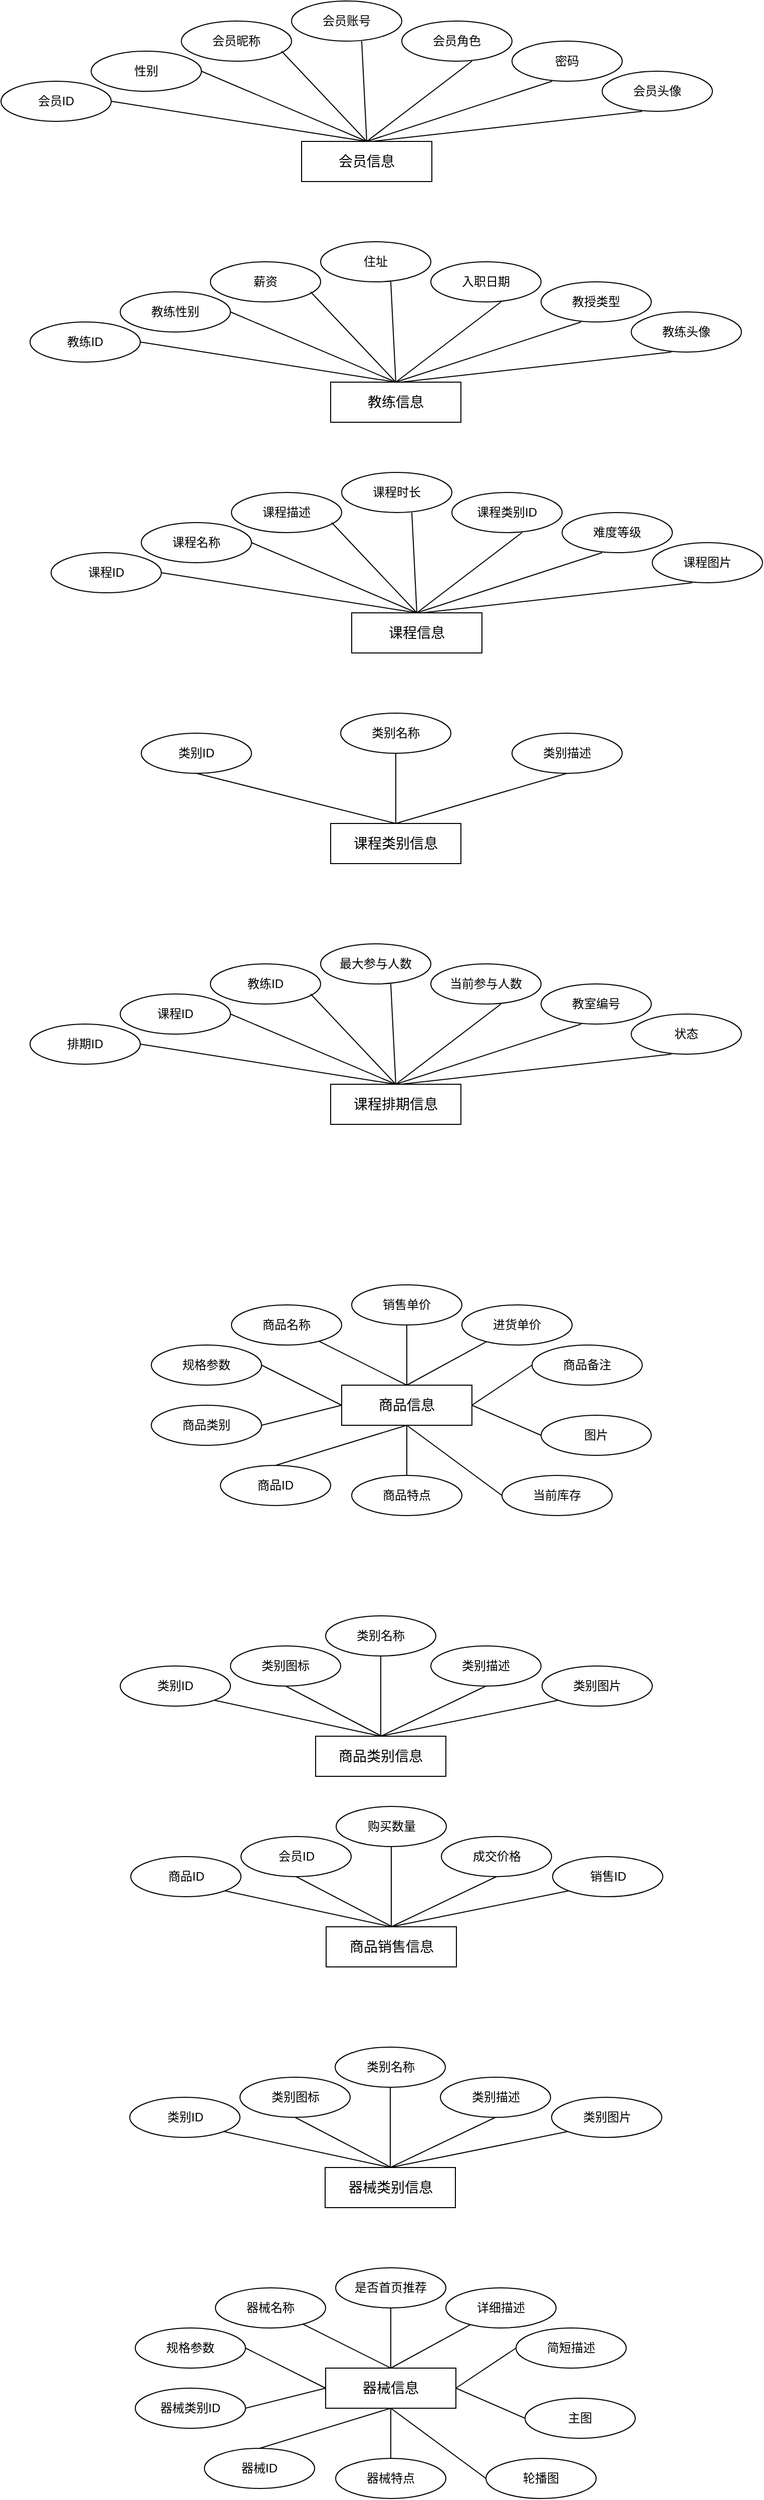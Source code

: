 <mxfile version="27.0.3" pages="2">
  <diagram name="第 1 页" id="zdntz2478s2lCkeFTCFq">
    <mxGraphModel dx="873" dy="520" grid="1" gridSize="10" guides="1" tooltips="1" connect="1" arrows="1" fold="1" page="1" pageScale="1" pageWidth="827" pageHeight="1169" math="0" shadow="0">
      <root>
        <mxCell id="0" />
        <mxCell id="1" parent="0" />
        <mxCell id="17QydgVOFod0C8i1eIwQ-2" value="&lt;font style=&quot;font-size: 14px;&quot;&gt;会员信息&lt;/font&gt;" style="rounded=0;whiteSpace=wrap;html=1;" parent="1" vertex="1">
          <mxGeometry x="330" y="410" width="130" height="40" as="geometry" />
        </mxCell>
        <mxCell id="17QydgVOFod0C8i1eIwQ-3" value="会员昵称" style="ellipse;whiteSpace=wrap;html=1;" parent="1" vertex="1">
          <mxGeometry x="210" y="290" width="110" height="40" as="geometry" />
        </mxCell>
        <mxCell id="17QydgVOFod0C8i1eIwQ-4" value="会员账号" style="ellipse;whiteSpace=wrap;html=1;" parent="1" vertex="1">
          <mxGeometry x="320" y="270" width="110" height="40" as="geometry" />
        </mxCell>
        <mxCell id="17QydgVOFod0C8i1eIwQ-5" value="会员头像" style="ellipse;whiteSpace=wrap;html=1;" parent="1" vertex="1">
          <mxGeometry x="630" y="340" width="110" height="40" as="geometry" />
        </mxCell>
        <mxCell id="17QydgVOFod0C8i1eIwQ-6" value="性别" style="ellipse;whiteSpace=wrap;html=1;" parent="1" vertex="1">
          <mxGeometry x="120" y="320" width="110" height="40" as="geometry" />
        </mxCell>
        <mxCell id="17QydgVOFod0C8i1eIwQ-7" value="会员角色" style="ellipse;whiteSpace=wrap;html=1;" parent="1" vertex="1">
          <mxGeometry x="430" y="290" width="110" height="40" as="geometry" />
        </mxCell>
        <mxCell id="17QydgVOFod0C8i1eIwQ-8" value="密码" style="ellipse;whiteSpace=wrap;html=1;" parent="1" vertex="1">
          <mxGeometry x="540" y="310" width="110" height="40" as="geometry" />
        </mxCell>
        <mxCell id="17QydgVOFod0C8i1eIwQ-11" value="会员ID" style="ellipse;whiteSpace=wrap;html=1;" parent="1" vertex="1">
          <mxGeometry x="30" y="350" width="110" height="40" as="geometry" />
        </mxCell>
        <mxCell id="17QydgVOFod0C8i1eIwQ-14" value="" style="endArrow=none;html=1;rounded=0;exitX=0.5;exitY=0;exitDx=0;exitDy=0;" parent="1" source="17QydgVOFod0C8i1eIwQ-2" edge="1">
          <mxGeometry width="50" height="50" relative="1" as="geometry">
            <mxPoint x="90" y="420" as="sourcePoint" />
            <mxPoint x="140" y="370" as="targetPoint" />
          </mxGeometry>
        </mxCell>
        <mxCell id="17QydgVOFod0C8i1eIwQ-15" value="" style="endArrow=none;html=1;rounded=0;exitX=0.5;exitY=0;exitDx=0;exitDy=0;" parent="1" source="17QydgVOFod0C8i1eIwQ-2" edge="1">
          <mxGeometry width="50" height="50" relative="1" as="geometry">
            <mxPoint x="180" y="390" as="sourcePoint" />
            <mxPoint x="230" y="340" as="targetPoint" />
          </mxGeometry>
        </mxCell>
        <mxCell id="17QydgVOFod0C8i1eIwQ-16" value="" style="endArrow=none;html=1;rounded=0;exitX=0.5;exitY=0;exitDx=0;exitDy=0;" parent="1" source="17QydgVOFod0C8i1eIwQ-2" edge="1">
          <mxGeometry width="50" height="50" relative="1" as="geometry">
            <mxPoint x="260" y="370" as="sourcePoint" />
            <mxPoint x="310" y="320" as="targetPoint" />
          </mxGeometry>
        </mxCell>
        <mxCell id="17QydgVOFod0C8i1eIwQ-17" value="" style="endArrow=none;html=1;rounded=0;exitX=0.5;exitY=0;exitDx=0;exitDy=0;" parent="1" source="17QydgVOFod0C8i1eIwQ-2" edge="1">
          <mxGeometry width="50" height="50" relative="1" as="geometry">
            <mxPoint x="340" y="360" as="sourcePoint" />
            <mxPoint x="390" y="310" as="targetPoint" />
          </mxGeometry>
        </mxCell>
        <mxCell id="17QydgVOFod0C8i1eIwQ-18" value="" style="endArrow=none;html=1;rounded=0;exitX=0.5;exitY=0;exitDx=0;exitDy=0;" parent="1" source="17QydgVOFod0C8i1eIwQ-2" edge="1">
          <mxGeometry width="50" height="50" relative="1" as="geometry">
            <mxPoint x="390" y="410" as="sourcePoint" />
            <mxPoint x="500" y="330" as="targetPoint" />
          </mxGeometry>
        </mxCell>
        <mxCell id="17QydgVOFod0C8i1eIwQ-19" value="" style="endArrow=none;html=1;rounded=0;exitX=0.5;exitY=0;exitDx=0;exitDy=0;" parent="1" source="17QydgVOFod0C8i1eIwQ-2" edge="1">
          <mxGeometry width="50" height="50" relative="1" as="geometry">
            <mxPoint x="530" y="400" as="sourcePoint" />
            <mxPoint x="580" y="350" as="targetPoint" />
          </mxGeometry>
        </mxCell>
        <mxCell id="17QydgVOFod0C8i1eIwQ-20" value="" style="endArrow=none;html=1;rounded=0;" parent="1" edge="1">
          <mxGeometry width="50" height="50" relative="1" as="geometry">
            <mxPoint x="400" y="410" as="sourcePoint" />
            <mxPoint x="670" y="380" as="targetPoint" />
          </mxGeometry>
        </mxCell>
        <mxCell id="17QydgVOFod0C8i1eIwQ-21" value="&lt;font style=&quot;font-size: 14px;&quot;&gt;教练信息&lt;/font&gt;" style="rounded=0;whiteSpace=wrap;html=1;" parent="1" vertex="1">
          <mxGeometry x="359" y="650" width="130" height="40" as="geometry" />
        </mxCell>
        <mxCell id="17QydgVOFod0C8i1eIwQ-22" value="薪资" style="ellipse;whiteSpace=wrap;html=1;" parent="1" vertex="1">
          <mxGeometry x="239" y="530" width="110" height="40" as="geometry" />
        </mxCell>
        <mxCell id="17QydgVOFod0C8i1eIwQ-23" value="住址" style="ellipse;whiteSpace=wrap;html=1;" parent="1" vertex="1">
          <mxGeometry x="349" y="510" width="110" height="40" as="geometry" />
        </mxCell>
        <mxCell id="17QydgVOFod0C8i1eIwQ-24" value="教练头像" style="ellipse;whiteSpace=wrap;html=1;" parent="1" vertex="1">
          <mxGeometry x="659" y="580" width="110" height="40" as="geometry" />
        </mxCell>
        <mxCell id="17QydgVOFod0C8i1eIwQ-25" value="教练性别" style="ellipse;whiteSpace=wrap;html=1;" parent="1" vertex="1">
          <mxGeometry x="149" y="560" width="110" height="40" as="geometry" />
        </mxCell>
        <mxCell id="17QydgVOFod0C8i1eIwQ-26" value="入职日期" style="ellipse;whiteSpace=wrap;html=1;" parent="1" vertex="1">
          <mxGeometry x="459" y="530" width="110" height="40" as="geometry" />
        </mxCell>
        <mxCell id="17QydgVOFod0C8i1eIwQ-27" value="教授类型" style="ellipse;whiteSpace=wrap;html=1;" parent="1" vertex="1">
          <mxGeometry x="569" y="550" width="110" height="40" as="geometry" />
        </mxCell>
        <mxCell id="17QydgVOFod0C8i1eIwQ-28" value="教练ID" style="ellipse;whiteSpace=wrap;html=1;" parent="1" vertex="1">
          <mxGeometry x="59" y="590" width="110" height="40" as="geometry" />
        </mxCell>
        <mxCell id="17QydgVOFod0C8i1eIwQ-29" value="" style="endArrow=none;html=1;rounded=0;exitX=0.5;exitY=0;exitDx=0;exitDy=0;" parent="1" source="17QydgVOFod0C8i1eIwQ-21" edge="1">
          <mxGeometry width="50" height="50" relative="1" as="geometry">
            <mxPoint x="119" y="660" as="sourcePoint" />
            <mxPoint x="169" y="610" as="targetPoint" />
          </mxGeometry>
        </mxCell>
        <mxCell id="17QydgVOFod0C8i1eIwQ-30" value="" style="endArrow=none;html=1;rounded=0;exitX=0.5;exitY=0;exitDx=0;exitDy=0;" parent="1" source="17QydgVOFod0C8i1eIwQ-21" edge="1">
          <mxGeometry width="50" height="50" relative="1" as="geometry">
            <mxPoint x="209" y="630" as="sourcePoint" />
            <mxPoint x="259" y="580" as="targetPoint" />
          </mxGeometry>
        </mxCell>
        <mxCell id="17QydgVOFod0C8i1eIwQ-31" value="" style="endArrow=none;html=1;rounded=0;exitX=0.5;exitY=0;exitDx=0;exitDy=0;" parent="1" source="17QydgVOFod0C8i1eIwQ-21" edge="1">
          <mxGeometry width="50" height="50" relative="1" as="geometry">
            <mxPoint x="289" y="610" as="sourcePoint" />
            <mxPoint x="339" y="560" as="targetPoint" />
          </mxGeometry>
        </mxCell>
        <mxCell id="17QydgVOFod0C8i1eIwQ-32" value="" style="endArrow=none;html=1;rounded=0;exitX=0.5;exitY=0;exitDx=0;exitDy=0;" parent="1" source="17QydgVOFod0C8i1eIwQ-21" edge="1">
          <mxGeometry width="50" height="50" relative="1" as="geometry">
            <mxPoint x="369" y="600" as="sourcePoint" />
            <mxPoint x="419" y="550" as="targetPoint" />
          </mxGeometry>
        </mxCell>
        <mxCell id="17QydgVOFod0C8i1eIwQ-33" value="" style="endArrow=none;html=1;rounded=0;exitX=0.5;exitY=0;exitDx=0;exitDy=0;" parent="1" source="17QydgVOFod0C8i1eIwQ-21" edge="1">
          <mxGeometry width="50" height="50" relative="1" as="geometry">
            <mxPoint x="419" y="650" as="sourcePoint" />
            <mxPoint x="529" y="570" as="targetPoint" />
          </mxGeometry>
        </mxCell>
        <mxCell id="17QydgVOFod0C8i1eIwQ-34" value="" style="endArrow=none;html=1;rounded=0;exitX=0.5;exitY=0;exitDx=0;exitDy=0;" parent="1" source="17QydgVOFod0C8i1eIwQ-21" edge="1">
          <mxGeometry width="50" height="50" relative="1" as="geometry">
            <mxPoint x="559" y="640" as="sourcePoint" />
            <mxPoint x="609" y="590" as="targetPoint" />
          </mxGeometry>
        </mxCell>
        <mxCell id="17QydgVOFod0C8i1eIwQ-35" value="" style="endArrow=none;html=1;rounded=0;" parent="1" edge="1">
          <mxGeometry width="50" height="50" relative="1" as="geometry">
            <mxPoint x="429" y="650" as="sourcePoint" />
            <mxPoint x="699" y="620" as="targetPoint" />
          </mxGeometry>
        </mxCell>
        <mxCell id="svAXorbb0JacJAwmI3sZ-1" value="&lt;font style=&quot;font-size: 14px;&quot;&gt;课程信息&lt;/font&gt;" style="rounded=0;whiteSpace=wrap;html=1;" vertex="1" parent="1">
          <mxGeometry x="380" y="880" width="130" height="40" as="geometry" />
        </mxCell>
        <mxCell id="svAXorbb0JacJAwmI3sZ-2" value="课程描述" style="ellipse;whiteSpace=wrap;html=1;" vertex="1" parent="1">
          <mxGeometry x="260" y="760" width="110" height="40" as="geometry" />
        </mxCell>
        <mxCell id="svAXorbb0JacJAwmI3sZ-3" value="课程时长" style="ellipse;whiteSpace=wrap;html=1;" vertex="1" parent="1">
          <mxGeometry x="370" y="740" width="110" height="40" as="geometry" />
        </mxCell>
        <mxCell id="svAXorbb0JacJAwmI3sZ-4" value="课程图片" style="ellipse;whiteSpace=wrap;html=1;" vertex="1" parent="1">
          <mxGeometry x="680" y="810" width="110" height="40" as="geometry" />
        </mxCell>
        <mxCell id="svAXorbb0JacJAwmI3sZ-5" value="课程名称" style="ellipse;whiteSpace=wrap;html=1;" vertex="1" parent="1">
          <mxGeometry x="170" y="790" width="110" height="40" as="geometry" />
        </mxCell>
        <mxCell id="svAXorbb0JacJAwmI3sZ-6" value="课程类别ID" style="ellipse;whiteSpace=wrap;html=1;" vertex="1" parent="1">
          <mxGeometry x="480" y="760" width="110" height="40" as="geometry" />
        </mxCell>
        <mxCell id="svAXorbb0JacJAwmI3sZ-7" value="难度等级" style="ellipse;whiteSpace=wrap;html=1;" vertex="1" parent="1">
          <mxGeometry x="590" y="780" width="110" height="40" as="geometry" />
        </mxCell>
        <mxCell id="svAXorbb0JacJAwmI3sZ-8" value="课程ID" style="ellipse;whiteSpace=wrap;html=1;" vertex="1" parent="1">
          <mxGeometry x="80" y="820" width="110" height="40" as="geometry" />
        </mxCell>
        <mxCell id="svAXorbb0JacJAwmI3sZ-9" value="" style="endArrow=none;html=1;rounded=0;exitX=0.5;exitY=0;exitDx=0;exitDy=0;" edge="1" parent="1" source="svAXorbb0JacJAwmI3sZ-1">
          <mxGeometry width="50" height="50" relative="1" as="geometry">
            <mxPoint x="140" y="890" as="sourcePoint" />
            <mxPoint x="190" y="840" as="targetPoint" />
          </mxGeometry>
        </mxCell>
        <mxCell id="svAXorbb0JacJAwmI3sZ-10" value="" style="endArrow=none;html=1;rounded=0;exitX=0.5;exitY=0;exitDx=0;exitDy=0;" edge="1" parent="1" source="svAXorbb0JacJAwmI3sZ-1">
          <mxGeometry width="50" height="50" relative="1" as="geometry">
            <mxPoint x="230" y="860" as="sourcePoint" />
            <mxPoint x="280" y="810" as="targetPoint" />
          </mxGeometry>
        </mxCell>
        <mxCell id="svAXorbb0JacJAwmI3sZ-11" value="" style="endArrow=none;html=1;rounded=0;exitX=0.5;exitY=0;exitDx=0;exitDy=0;" edge="1" parent="1" source="svAXorbb0JacJAwmI3sZ-1">
          <mxGeometry width="50" height="50" relative="1" as="geometry">
            <mxPoint x="310" y="840" as="sourcePoint" />
            <mxPoint x="360" y="790" as="targetPoint" />
          </mxGeometry>
        </mxCell>
        <mxCell id="svAXorbb0JacJAwmI3sZ-12" value="" style="endArrow=none;html=1;rounded=0;exitX=0.5;exitY=0;exitDx=0;exitDy=0;" edge="1" parent="1" source="svAXorbb0JacJAwmI3sZ-1">
          <mxGeometry width="50" height="50" relative="1" as="geometry">
            <mxPoint x="390" y="830" as="sourcePoint" />
            <mxPoint x="440" y="780" as="targetPoint" />
          </mxGeometry>
        </mxCell>
        <mxCell id="svAXorbb0JacJAwmI3sZ-13" value="" style="endArrow=none;html=1;rounded=0;exitX=0.5;exitY=0;exitDx=0;exitDy=0;" edge="1" parent="1" source="svAXorbb0JacJAwmI3sZ-1">
          <mxGeometry width="50" height="50" relative="1" as="geometry">
            <mxPoint x="440" y="880" as="sourcePoint" />
            <mxPoint x="550" y="800" as="targetPoint" />
          </mxGeometry>
        </mxCell>
        <mxCell id="svAXorbb0JacJAwmI3sZ-14" value="" style="endArrow=none;html=1;rounded=0;exitX=0.5;exitY=0;exitDx=0;exitDy=0;" edge="1" parent="1" source="svAXorbb0JacJAwmI3sZ-1">
          <mxGeometry width="50" height="50" relative="1" as="geometry">
            <mxPoint x="580" y="870" as="sourcePoint" />
            <mxPoint x="630" y="820" as="targetPoint" />
          </mxGeometry>
        </mxCell>
        <mxCell id="svAXorbb0JacJAwmI3sZ-15" value="" style="endArrow=none;html=1;rounded=0;" edge="1" parent="1">
          <mxGeometry width="50" height="50" relative="1" as="geometry">
            <mxPoint x="450" y="880" as="sourcePoint" />
            <mxPoint x="720" y="850" as="targetPoint" />
          </mxGeometry>
        </mxCell>
        <mxCell id="svAXorbb0JacJAwmI3sZ-16" value="&lt;font style=&quot;font-size: 14px;&quot;&gt;课程类别信息&lt;/font&gt;" style="rounded=0;whiteSpace=wrap;html=1;" vertex="1" parent="1">
          <mxGeometry x="359" y="1090" width="130" height="40" as="geometry" />
        </mxCell>
        <mxCell id="svAXorbb0JacJAwmI3sZ-17" value="类别描述" style="ellipse;whiteSpace=wrap;html=1;" vertex="1" parent="1">
          <mxGeometry x="540" y="1000" width="110" height="40" as="geometry" />
        </mxCell>
        <mxCell id="svAXorbb0JacJAwmI3sZ-20" value="类别名称" style="ellipse;whiteSpace=wrap;html=1;" vertex="1" parent="1">
          <mxGeometry x="369" y="980" width="110" height="40" as="geometry" />
        </mxCell>
        <mxCell id="svAXorbb0JacJAwmI3sZ-23" value="类别ID" style="ellipse;whiteSpace=wrap;html=1;" vertex="1" parent="1">
          <mxGeometry x="170" y="1000" width="110" height="40" as="geometry" />
        </mxCell>
        <mxCell id="svAXorbb0JacJAwmI3sZ-24" value="" style="endArrow=none;html=1;rounded=0;exitX=0.5;exitY=0;exitDx=0;exitDy=0;entryX=0.5;entryY=1;entryDx=0;entryDy=0;" edge="1" parent="1" source="svAXorbb0JacJAwmI3sZ-16" target="svAXorbb0JacJAwmI3sZ-23">
          <mxGeometry width="50" height="50" relative="1" as="geometry">
            <mxPoint x="119" y="1100" as="sourcePoint" />
            <mxPoint x="169" y="1050" as="targetPoint" />
          </mxGeometry>
        </mxCell>
        <mxCell id="svAXorbb0JacJAwmI3sZ-26" value="" style="endArrow=none;html=1;rounded=0;exitX=0.5;exitY=0;exitDx=0;exitDy=0;entryX=0.5;entryY=1;entryDx=0;entryDy=0;" edge="1" parent="1" source="svAXorbb0JacJAwmI3sZ-16" target="svAXorbb0JacJAwmI3sZ-17">
          <mxGeometry width="50" height="50" relative="1" as="geometry">
            <mxPoint x="289" y="1050" as="sourcePoint" />
            <mxPoint x="339" y="1000" as="targetPoint" />
          </mxGeometry>
        </mxCell>
        <mxCell id="svAXorbb0JacJAwmI3sZ-31" value="" style="endArrow=none;html=1;rounded=0;exitX=0.5;exitY=0;exitDx=0;exitDy=0;entryX=0.5;entryY=1;entryDx=0;entryDy=0;" edge="1" parent="1" source="svAXorbb0JacJAwmI3sZ-16" target="svAXorbb0JacJAwmI3sZ-20">
          <mxGeometry width="50" height="50" relative="1" as="geometry">
            <mxPoint x="390" y="1040" as="sourcePoint" />
            <mxPoint x="440" y="990" as="targetPoint" />
          </mxGeometry>
        </mxCell>
        <mxCell id="svAXorbb0JacJAwmI3sZ-32" value="&lt;font style=&quot;font-size: 14px;&quot;&gt;课程排期信息&lt;/font&gt;" style="rounded=0;whiteSpace=wrap;html=1;" vertex="1" parent="1">
          <mxGeometry x="359" y="1350" width="130" height="40" as="geometry" />
        </mxCell>
        <mxCell id="svAXorbb0JacJAwmI3sZ-33" value="教练ID" style="ellipse;whiteSpace=wrap;html=1;" vertex="1" parent="1">
          <mxGeometry x="239" y="1230" width="110" height="40" as="geometry" />
        </mxCell>
        <mxCell id="svAXorbb0JacJAwmI3sZ-34" value="最大参与人数" style="ellipse;whiteSpace=wrap;html=1;" vertex="1" parent="1">
          <mxGeometry x="349" y="1210" width="110" height="40" as="geometry" />
        </mxCell>
        <mxCell id="svAXorbb0JacJAwmI3sZ-35" value="状态" style="ellipse;whiteSpace=wrap;html=1;" vertex="1" parent="1">
          <mxGeometry x="659" y="1280" width="110" height="40" as="geometry" />
        </mxCell>
        <mxCell id="svAXorbb0JacJAwmI3sZ-36" value="课程ID" style="ellipse;whiteSpace=wrap;html=1;" vertex="1" parent="1">
          <mxGeometry x="149" y="1260" width="110" height="40" as="geometry" />
        </mxCell>
        <mxCell id="svAXorbb0JacJAwmI3sZ-37" value="当前参与人数" style="ellipse;whiteSpace=wrap;html=1;" vertex="1" parent="1">
          <mxGeometry x="459" y="1230" width="110" height="40" as="geometry" />
        </mxCell>
        <mxCell id="svAXorbb0JacJAwmI3sZ-38" value="教室编号" style="ellipse;whiteSpace=wrap;html=1;" vertex="1" parent="1">
          <mxGeometry x="569" y="1250" width="110" height="40" as="geometry" />
        </mxCell>
        <mxCell id="svAXorbb0JacJAwmI3sZ-39" value="排期ID" style="ellipse;whiteSpace=wrap;html=1;" vertex="1" parent="1">
          <mxGeometry x="59" y="1290" width="110" height="40" as="geometry" />
        </mxCell>
        <mxCell id="svAXorbb0JacJAwmI3sZ-40" value="" style="endArrow=none;html=1;rounded=0;exitX=0.5;exitY=0;exitDx=0;exitDy=0;" edge="1" parent="1" source="svAXorbb0JacJAwmI3sZ-32">
          <mxGeometry width="50" height="50" relative="1" as="geometry">
            <mxPoint x="119" y="1360" as="sourcePoint" />
            <mxPoint x="169" y="1310" as="targetPoint" />
          </mxGeometry>
        </mxCell>
        <mxCell id="svAXorbb0JacJAwmI3sZ-41" value="" style="endArrow=none;html=1;rounded=0;exitX=0.5;exitY=0;exitDx=0;exitDy=0;" edge="1" parent="1" source="svAXorbb0JacJAwmI3sZ-32">
          <mxGeometry width="50" height="50" relative="1" as="geometry">
            <mxPoint x="209" y="1330" as="sourcePoint" />
            <mxPoint x="259" y="1280" as="targetPoint" />
          </mxGeometry>
        </mxCell>
        <mxCell id="svAXorbb0JacJAwmI3sZ-42" value="" style="endArrow=none;html=1;rounded=0;exitX=0.5;exitY=0;exitDx=0;exitDy=0;" edge="1" parent="1" source="svAXorbb0JacJAwmI3sZ-32">
          <mxGeometry width="50" height="50" relative="1" as="geometry">
            <mxPoint x="289" y="1310" as="sourcePoint" />
            <mxPoint x="339" y="1260" as="targetPoint" />
          </mxGeometry>
        </mxCell>
        <mxCell id="svAXorbb0JacJAwmI3sZ-43" value="" style="endArrow=none;html=1;rounded=0;exitX=0.5;exitY=0;exitDx=0;exitDy=0;" edge="1" parent="1" source="svAXorbb0JacJAwmI3sZ-32">
          <mxGeometry width="50" height="50" relative="1" as="geometry">
            <mxPoint x="369" y="1300" as="sourcePoint" />
            <mxPoint x="419" y="1250" as="targetPoint" />
          </mxGeometry>
        </mxCell>
        <mxCell id="svAXorbb0JacJAwmI3sZ-44" value="" style="endArrow=none;html=1;rounded=0;exitX=0.5;exitY=0;exitDx=0;exitDy=0;" edge="1" parent="1" source="svAXorbb0JacJAwmI3sZ-32">
          <mxGeometry width="50" height="50" relative="1" as="geometry">
            <mxPoint x="419" y="1350" as="sourcePoint" />
            <mxPoint x="529" y="1270" as="targetPoint" />
          </mxGeometry>
        </mxCell>
        <mxCell id="svAXorbb0JacJAwmI3sZ-45" value="" style="endArrow=none;html=1;rounded=0;exitX=0.5;exitY=0;exitDx=0;exitDy=0;" edge="1" parent="1" source="svAXorbb0JacJAwmI3sZ-32">
          <mxGeometry width="50" height="50" relative="1" as="geometry">
            <mxPoint x="559" y="1340" as="sourcePoint" />
            <mxPoint x="609" y="1290" as="targetPoint" />
          </mxGeometry>
        </mxCell>
        <mxCell id="svAXorbb0JacJAwmI3sZ-46" value="" style="endArrow=none;html=1;rounded=0;" edge="1" parent="1">
          <mxGeometry width="50" height="50" relative="1" as="geometry">
            <mxPoint x="429" y="1350" as="sourcePoint" />
            <mxPoint x="699" y="1320" as="targetPoint" />
          </mxGeometry>
        </mxCell>
        <mxCell id="svAXorbb0JacJAwmI3sZ-62" value="&lt;font style=&quot;font-size: 14px;&quot;&gt;商品信息&lt;/font&gt;" style="rounded=0;whiteSpace=wrap;html=1;" vertex="1" parent="1">
          <mxGeometry x="370" y="1650" width="130" height="40" as="geometry" />
        </mxCell>
        <mxCell id="svAXorbb0JacJAwmI3sZ-64" value="销售单价" style="ellipse;whiteSpace=wrap;html=1;" vertex="1" parent="1">
          <mxGeometry x="380" y="1550" width="110" height="40" as="geometry" />
        </mxCell>
        <mxCell id="svAXorbb0JacJAwmI3sZ-65" value="图片" style="ellipse;whiteSpace=wrap;html=1;" vertex="1" parent="1">
          <mxGeometry x="569" y="1680" width="110" height="40" as="geometry" />
        </mxCell>
        <mxCell id="svAXorbb0JacJAwmI3sZ-67" value="当前库存" style="ellipse;whiteSpace=wrap;html=1;" vertex="1" parent="1">
          <mxGeometry x="530" y="1740" width="110" height="40" as="geometry" />
        </mxCell>
        <mxCell id="svAXorbb0JacJAwmI3sZ-68" value="商品备注" style="ellipse;whiteSpace=wrap;html=1;" vertex="1" parent="1">
          <mxGeometry x="560" y="1610" width="110" height="40" as="geometry" />
        </mxCell>
        <mxCell id="svAXorbb0JacJAwmI3sZ-69" value="商品ID" style="ellipse;whiteSpace=wrap;html=1;" vertex="1" parent="1">
          <mxGeometry x="249" y="1730" width="110" height="40" as="geometry" />
        </mxCell>
        <mxCell id="svAXorbb0JacJAwmI3sZ-70" value="" style="endArrow=none;html=1;rounded=0;exitX=0;exitY=0.5;exitDx=0;exitDy=0;entryX=1;entryY=0.5;entryDx=0;entryDy=0;" edge="1" parent="1" source="svAXorbb0JacJAwmI3sZ-62" target="svAXorbb0JacJAwmI3sZ-78">
          <mxGeometry width="50" height="50" relative="1" as="geometry">
            <mxPoint x="129" y="1630" as="sourcePoint" />
            <mxPoint x="179" y="1580" as="targetPoint" />
          </mxGeometry>
        </mxCell>
        <mxCell id="svAXorbb0JacJAwmI3sZ-73" value="" style="endArrow=none;html=1;rounded=0;exitX=0.5;exitY=0;exitDx=0;exitDy=0;entryX=0.5;entryY=1;entryDx=0;entryDy=0;" edge="1" parent="1" source="svAXorbb0JacJAwmI3sZ-62" target="svAXorbb0JacJAwmI3sZ-64">
          <mxGeometry width="50" height="50" relative="1" as="geometry">
            <mxPoint x="379" y="1570" as="sourcePoint" />
            <mxPoint x="429" y="1520" as="targetPoint" />
          </mxGeometry>
        </mxCell>
        <mxCell id="svAXorbb0JacJAwmI3sZ-75" value="" style="endArrow=none;html=1;rounded=0;exitX=1;exitY=0.5;exitDx=0;exitDy=0;entryX=0;entryY=0.5;entryDx=0;entryDy=0;" edge="1" parent="1" source="svAXorbb0JacJAwmI3sZ-62" target="svAXorbb0JacJAwmI3sZ-68">
          <mxGeometry width="50" height="50" relative="1" as="geometry">
            <mxPoint x="569" y="1610" as="sourcePoint" />
            <mxPoint x="619" y="1560" as="targetPoint" />
          </mxGeometry>
        </mxCell>
        <mxCell id="svAXorbb0JacJAwmI3sZ-76" value="" style="endArrow=none;html=1;rounded=0;exitX=0.5;exitY=1;exitDx=0;exitDy=0;entryX=0.5;entryY=0;entryDx=0;entryDy=0;" edge="1" parent="1" source="svAXorbb0JacJAwmI3sZ-62" target="svAXorbb0JacJAwmI3sZ-77">
          <mxGeometry width="50" height="50" relative="1" as="geometry">
            <mxPoint x="640" y="1580" as="sourcePoint" />
            <mxPoint x="910" y="1550" as="targetPoint" />
          </mxGeometry>
        </mxCell>
        <mxCell id="svAXorbb0JacJAwmI3sZ-77" value="商品特点" style="ellipse;whiteSpace=wrap;html=1;" vertex="1" parent="1">
          <mxGeometry x="380" y="1740" width="110" height="40" as="geometry" />
        </mxCell>
        <mxCell id="svAXorbb0JacJAwmI3sZ-78" value="规格参数" style="ellipse;whiteSpace=wrap;html=1;" vertex="1" parent="1">
          <mxGeometry x="180" y="1610" width="110" height="40" as="geometry" />
        </mxCell>
        <mxCell id="svAXorbb0JacJAwmI3sZ-79" value="商品类别" style="ellipse;whiteSpace=wrap;html=1;" vertex="1" parent="1">
          <mxGeometry x="180" y="1670" width="110" height="40" as="geometry" />
        </mxCell>
        <mxCell id="svAXorbb0JacJAwmI3sZ-80" value="" style="endArrow=none;html=1;rounded=0;exitX=0.5;exitY=0;exitDx=0;exitDy=0;" edge="1" parent="1" source="svAXorbb0JacJAwmI3sZ-62" target="svAXorbb0JacJAwmI3sZ-63">
          <mxGeometry width="50" height="50" relative="1" as="geometry">
            <mxPoint x="435" y="1650" as="sourcePoint" />
            <mxPoint x="349" y="1530" as="targetPoint" />
          </mxGeometry>
        </mxCell>
        <mxCell id="svAXorbb0JacJAwmI3sZ-63" value="进货单价" style="ellipse;whiteSpace=wrap;html=1;" vertex="1" parent="1">
          <mxGeometry x="490" y="1570" width="110" height="40" as="geometry" />
        </mxCell>
        <mxCell id="svAXorbb0JacJAwmI3sZ-81" value="" style="endArrow=none;html=1;rounded=0;exitX=0.5;exitY=0;exitDx=0;exitDy=0;" edge="1" parent="1" source="svAXorbb0JacJAwmI3sZ-62" target="svAXorbb0JacJAwmI3sZ-66">
          <mxGeometry width="50" height="50" relative="1" as="geometry">
            <mxPoint x="435" y="1650" as="sourcePoint" />
            <mxPoint x="269" y="1550" as="targetPoint" />
          </mxGeometry>
        </mxCell>
        <mxCell id="svAXorbb0JacJAwmI3sZ-66" value="商品名称" style="ellipse;whiteSpace=wrap;html=1;" vertex="1" parent="1">
          <mxGeometry x="260" y="1570" width="110" height="40" as="geometry" />
        </mxCell>
        <mxCell id="svAXorbb0JacJAwmI3sZ-84" value="" style="endArrow=none;html=1;rounded=0;exitX=0;exitY=0.5;exitDx=0;exitDy=0;entryX=1;entryY=0.5;entryDx=0;entryDy=0;" edge="1" parent="1" source="svAXorbb0JacJAwmI3sZ-62" target="svAXorbb0JacJAwmI3sZ-79">
          <mxGeometry width="50" height="50" relative="1" as="geometry">
            <mxPoint x="445" y="1660" as="sourcePoint" />
            <mxPoint x="300" y="1640" as="targetPoint" />
          </mxGeometry>
        </mxCell>
        <mxCell id="svAXorbb0JacJAwmI3sZ-85" value="" style="endArrow=none;html=1;rounded=0;exitX=1;exitY=0.5;exitDx=0;exitDy=0;entryX=0;entryY=0.5;entryDx=0;entryDy=0;" edge="1" parent="1" source="svAXorbb0JacJAwmI3sZ-62" target="svAXorbb0JacJAwmI3sZ-65">
          <mxGeometry width="50" height="50" relative="1" as="geometry">
            <mxPoint x="455" y="1670" as="sourcePoint" />
            <mxPoint x="310" y="1650" as="targetPoint" />
          </mxGeometry>
        </mxCell>
        <mxCell id="svAXorbb0JacJAwmI3sZ-86" value="" style="endArrow=none;html=1;rounded=0;exitX=0.5;exitY=1;exitDx=0;exitDy=0;entryX=0;entryY=0.5;entryDx=0;entryDy=0;" edge="1" parent="1" source="svAXorbb0JacJAwmI3sZ-62" target="svAXorbb0JacJAwmI3sZ-67">
          <mxGeometry width="50" height="50" relative="1" as="geometry">
            <mxPoint x="445" y="1700" as="sourcePoint" />
            <mxPoint x="445" y="1750" as="targetPoint" />
          </mxGeometry>
        </mxCell>
        <mxCell id="svAXorbb0JacJAwmI3sZ-87" value="" style="endArrow=none;html=1;rounded=0;exitX=0.5;exitY=1;exitDx=0;exitDy=0;entryX=0.5;entryY=0;entryDx=0;entryDy=0;" edge="1" parent="1" source="svAXorbb0JacJAwmI3sZ-62" target="svAXorbb0JacJAwmI3sZ-69">
          <mxGeometry width="50" height="50" relative="1" as="geometry">
            <mxPoint x="455" y="1710" as="sourcePoint" />
            <mxPoint x="455" y="1760" as="targetPoint" />
          </mxGeometry>
        </mxCell>
        <mxCell id="svAXorbb0JacJAwmI3sZ-88" value="&lt;font style=&quot;font-size: 14px;&quot;&gt;商品类别信息&lt;/font&gt;" style="rounded=0;whiteSpace=wrap;html=1;" vertex="1" parent="1">
          <mxGeometry x="344" y="2000" width="130" height="40" as="geometry" />
        </mxCell>
        <mxCell id="svAXorbb0JacJAwmI3sZ-89" value="类别描述" style="ellipse;whiteSpace=wrap;html=1;" vertex="1" parent="1">
          <mxGeometry x="459" y="1910" width="110" height="40" as="geometry" />
        </mxCell>
        <mxCell id="svAXorbb0JacJAwmI3sZ-90" value="类别名称" style="ellipse;whiteSpace=wrap;html=1;" vertex="1" parent="1">
          <mxGeometry x="354" y="1880" width="110" height="40" as="geometry" />
        </mxCell>
        <mxCell id="svAXorbb0JacJAwmI3sZ-91" value="类别ID" style="ellipse;whiteSpace=wrap;html=1;" vertex="1" parent="1">
          <mxGeometry x="149" y="1930" width="110" height="40" as="geometry" />
        </mxCell>
        <mxCell id="svAXorbb0JacJAwmI3sZ-92" value="" style="endArrow=none;html=1;rounded=0;exitX=0.5;exitY=0;exitDx=0;exitDy=0;entryX=1;entryY=1;entryDx=0;entryDy=0;" edge="1" parent="1" source="svAXorbb0JacJAwmI3sZ-88" target="svAXorbb0JacJAwmI3sZ-91">
          <mxGeometry width="50" height="50" relative="1" as="geometry">
            <mxPoint x="104" y="2010" as="sourcePoint" />
            <mxPoint x="154" y="1960" as="targetPoint" />
          </mxGeometry>
        </mxCell>
        <mxCell id="svAXorbb0JacJAwmI3sZ-93" value="" style="endArrow=none;html=1;rounded=0;exitX=0.5;exitY=0;exitDx=0;exitDy=0;entryX=0.5;entryY=1;entryDx=0;entryDy=0;" edge="1" parent="1" source="svAXorbb0JacJAwmI3sZ-88" target="svAXorbb0JacJAwmI3sZ-89">
          <mxGeometry width="50" height="50" relative="1" as="geometry">
            <mxPoint x="274" y="1960" as="sourcePoint" />
            <mxPoint x="324" y="1910" as="targetPoint" />
          </mxGeometry>
        </mxCell>
        <mxCell id="svAXorbb0JacJAwmI3sZ-94" value="" style="endArrow=none;html=1;rounded=0;exitX=0.5;exitY=0;exitDx=0;exitDy=0;entryX=0.5;entryY=1;entryDx=0;entryDy=0;" edge="1" parent="1" source="svAXorbb0JacJAwmI3sZ-88" target="svAXorbb0JacJAwmI3sZ-90">
          <mxGeometry width="50" height="50" relative="1" as="geometry">
            <mxPoint x="375" y="1950" as="sourcePoint" />
            <mxPoint x="425" y="1900" as="targetPoint" />
          </mxGeometry>
        </mxCell>
        <mxCell id="svAXorbb0JacJAwmI3sZ-95" value="类别图标" style="ellipse;whiteSpace=wrap;html=1;" vertex="1" parent="1">
          <mxGeometry x="259" y="1910" width="110" height="40" as="geometry" />
        </mxCell>
        <mxCell id="svAXorbb0JacJAwmI3sZ-96" value="类别图片" style="ellipse;whiteSpace=wrap;html=1;" vertex="1" parent="1">
          <mxGeometry x="570" y="1930" width="110" height="40" as="geometry" />
        </mxCell>
        <mxCell id="svAXorbb0JacJAwmI3sZ-97" value="" style="endArrow=none;html=1;rounded=0;entryX=0.5;entryY=1;entryDx=0;entryDy=0;" edge="1" parent="1" target="svAXorbb0JacJAwmI3sZ-95">
          <mxGeometry width="50" height="50" relative="1" as="geometry">
            <mxPoint x="410" y="2000" as="sourcePoint" />
            <mxPoint x="419" y="1930" as="targetPoint" />
          </mxGeometry>
        </mxCell>
        <mxCell id="svAXorbb0JacJAwmI3sZ-99" value="" style="endArrow=none;html=1;rounded=0;exitX=0.5;exitY=0;exitDx=0;exitDy=0;entryX=0;entryY=1;entryDx=0;entryDy=0;" edge="1" parent="1" source="svAXorbb0JacJAwmI3sZ-88" target="svAXorbb0JacJAwmI3sZ-96">
          <mxGeometry width="50" height="50" relative="1" as="geometry">
            <mxPoint x="420" y="2010" as="sourcePoint" />
            <mxPoint x="576" y="1960" as="targetPoint" />
          </mxGeometry>
        </mxCell>
        <mxCell id="svAXorbb0JacJAwmI3sZ-100" value="&lt;font style=&quot;font-size: 14px;&quot;&gt;商品销售信息&lt;/font&gt;" style="rounded=0;whiteSpace=wrap;html=1;" vertex="1" parent="1">
          <mxGeometry x="354.5" y="2190" width="130" height="40" as="geometry" />
        </mxCell>
        <mxCell id="svAXorbb0JacJAwmI3sZ-101" value="成交价格" style="ellipse;whiteSpace=wrap;html=1;" vertex="1" parent="1">
          <mxGeometry x="469.5" y="2100" width="110" height="40" as="geometry" />
        </mxCell>
        <mxCell id="svAXorbb0JacJAwmI3sZ-102" value="购买数量" style="ellipse;whiteSpace=wrap;html=1;" vertex="1" parent="1">
          <mxGeometry x="364.5" y="2070" width="110" height="40" as="geometry" />
        </mxCell>
        <mxCell id="svAXorbb0JacJAwmI3sZ-103" value="商品ID" style="ellipse;whiteSpace=wrap;html=1;" vertex="1" parent="1">
          <mxGeometry x="159.5" y="2120" width="110" height="40" as="geometry" />
        </mxCell>
        <mxCell id="svAXorbb0JacJAwmI3sZ-104" value="" style="endArrow=none;html=1;rounded=0;exitX=0.5;exitY=0;exitDx=0;exitDy=0;entryX=1;entryY=1;entryDx=0;entryDy=0;" edge="1" parent="1" source="svAXorbb0JacJAwmI3sZ-100" target="svAXorbb0JacJAwmI3sZ-103">
          <mxGeometry width="50" height="50" relative="1" as="geometry">
            <mxPoint x="114.5" y="2200" as="sourcePoint" />
            <mxPoint x="164.5" y="2150" as="targetPoint" />
          </mxGeometry>
        </mxCell>
        <mxCell id="svAXorbb0JacJAwmI3sZ-105" value="" style="endArrow=none;html=1;rounded=0;exitX=0.5;exitY=0;exitDx=0;exitDy=0;entryX=0.5;entryY=1;entryDx=0;entryDy=0;" edge="1" parent="1" source="svAXorbb0JacJAwmI3sZ-100" target="svAXorbb0JacJAwmI3sZ-101">
          <mxGeometry width="50" height="50" relative="1" as="geometry">
            <mxPoint x="284.5" y="2150" as="sourcePoint" />
            <mxPoint x="334.5" y="2100" as="targetPoint" />
          </mxGeometry>
        </mxCell>
        <mxCell id="svAXorbb0JacJAwmI3sZ-106" value="" style="endArrow=none;html=1;rounded=0;exitX=0.5;exitY=0;exitDx=0;exitDy=0;entryX=0.5;entryY=1;entryDx=0;entryDy=0;" edge="1" parent="1" source="svAXorbb0JacJAwmI3sZ-100" target="svAXorbb0JacJAwmI3sZ-102">
          <mxGeometry width="50" height="50" relative="1" as="geometry">
            <mxPoint x="385.5" y="2140" as="sourcePoint" />
            <mxPoint x="435.5" y="2090" as="targetPoint" />
          </mxGeometry>
        </mxCell>
        <mxCell id="svAXorbb0JacJAwmI3sZ-107" value="会员ID" style="ellipse;whiteSpace=wrap;html=1;" vertex="1" parent="1">
          <mxGeometry x="269.5" y="2100" width="110" height="40" as="geometry" />
        </mxCell>
        <mxCell id="svAXorbb0JacJAwmI3sZ-108" value="销售ID" style="ellipse;whiteSpace=wrap;html=1;" vertex="1" parent="1">
          <mxGeometry x="580.5" y="2120" width="110" height="40" as="geometry" />
        </mxCell>
        <mxCell id="svAXorbb0JacJAwmI3sZ-109" value="" style="endArrow=none;html=1;rounded=0;entryX=0.5;entryY=1;entryDx=0;entryDy=0;" edge="1" parent="1" target="svAXorbb0JacJAwmI3sZ-107">
          <mxGeometry width="50" height="50" relative="1" as="geometry">
            <mxPoint x="420.5" y="2190" as="sourcePoint" />
            <mxPoint x="429.5" y="2120" as="targetPoint" />
          </mxGeometry>
        </mxCell>
        <mxCell id="svAXorbb0JacJAwmI3sZ-110" value="" style="endArrow=none;html=1;rounded=0;exitX=0.5;exitY=0;exitDx=0;exitDy=0;entryX=0;entryY=1;entryDx=0;entryDy=0;" edge="1" parent="1" source="svAXorbb0JacJAwmI3sZ-100" target="svAXorbb0JacJAwmI3sZ-108">
          <mxGeometry width="50" height="50" relative="1" as="geometry">
            <mxPoint x="430.5" y="2200" as="sourcePoint" />
            <mxPoint x="586.5" y="2150" as="targetPoint" />
          </mxGeometry>
        </mxCell>
        <mxCell id="svAXorbb0JacJAwmI3sZ-111" value="&lt;font style=&quot;font-size: 14px;&quot;&gt;器械类别信息&lt;/font&gt;" style="rounded=0;whiteSpace=wrap;html=1;" vertex="1" parent="1">
          <mxGeometry x="353.5" y="2430" width="130" height="40" as="geometry" />
        </mxCell>
        <mxCell id="svAXorbb0JacJAwmI3sZ-112" value="类别描述" style="ellipse;whiteSpace=wrap;html=1;" vertex="1" parent="1">
          <mxGeometry x="468.5" y="2340" width="110" height="40" as="geometry" />
        </mxCell>
        <mxCell id="svAXorbb0JacJAwmI3sZ-113" value="类别名称" style="ellipse;whiteSpace=wrap;html=1;" vertex="1" parent="1">
          <mxGeometry x="363.5" y="2310" width="110" height="40" as="geometry" />
        </mxCell>
        <mxCell id="svAXorbb0JacJAwmI3sZ-114" value="类别ID" style="ellipse;whiteSpace=wrap;html=1;" vertex="1" parent="1">
          <mxGeometry x="158.5" y="2360" width="110" height="40" as="geometry" />
        </mxCell>
        <mxCell id="svAXorbb0JacJAwmI3sZ-115" value="" style="endArrow=none;html=1;rounded=0;exitX=0.5;exitY=0;exitDx=0;exitDy=0;entryX=1;entryY=1;entryDx=0;entryDy=0;" edge="1" parent="1" source="svAXorbb0JacJAwmI3sZ-111" target="svAXorbb0JacJAwmI3sZ-114">
          <mxGeometry width="50" height="50" relative="1" as="geometry">
            <mxPoint x="113.5" y="2440" as="sourcePoint" />
            <mxPoint x="163.5" y="2390" as="targetPoint" />
          </mxGeometry>
        </mxCell>
        <mxCell id="svAXorbb0JacJAwmI3sZ-116" value="" style="endArrow=none;html=1;rounded=0;exitX=0.5;exitY=0;exitDx=0;exitDy=0;entryX=0.5;entryY=1;entryDx=0;entryDy=0;" edge="1" parent="1" source="svAXorbb0JacJAwmI3sZ-111" target="svAXorbb0JacJAwmI3sZ-112">
          <mxGeometry width="50" height="50" relative="1" as="geometry">
            <mxPoint x="283.5" y="2390" as="sourcePoint" />
            <mxPoint x="333.5" y="2340" as="targetPoint" />
          </mxGeometry>
        </mxCell>
        <mxCell id="svAXorbb0JacJAwmI3sZ-117" value="" style="endArrow=none;html=1;rounded=0;exitX=0.5;exitY=0;exitDx=0;exitDy=0;entryX=0.5;entryY=1;entryDx=0;entryDy=0;" edge="1" parent="1" source="svAXorbb0JacJAwmI3sZ-111" target="svAXorbb0JacJAwmI3sZ-113">
          <mxGeometry width="50" height="50" relative="1" as="geometry">
            <mxPoint x="384.5" y="2380" as="sourcePoint" />
            <mxPoint x="434.5" y="2330" as="targetPoint" />
          </mxGeometry>
        </mxCell>
        <mxCell id="svAXorbb0JacJAwmI3sZ-118" value="类别图标" style="ellipse;whiteSpace=wrap;html=1;" vertex="1" parent="1">
          <mxGeometry x="268.5" y="2340" width="110" height="40" as="geometry" />
        </mxCell>
        <mxCell id="svAXorbb0JacJAwmI3sZ-119" value="类别图片" style="ellipse;whiteSpace=wrap;html=1;" vertex="1" parent="1">
          <mxGeometry x="579.5" y="2360" width="110" height="40" as="geometry" />
        </mxCell>
        <mxCell id="svAXorbb0JacJAwmI3sZ-120" value="" style="endArrow=none;html=1;rounded=0;entryX=0.5;entryY=1;entryDx=0;entryDy=0;" edge="1" parent="1" target="svAXorbb0JacJAwmI3sZ-118">
          <mxGeometry width="50" height="50" relative="1" as="geometry">
            <mxPoint x="419.5" y="2430" as="sourcePoint" />
            <mxPoint x="428.5" y="2360" as="targetPoint" />
          </mxGeometry>
        </mxCell>
        <mxCell id="svAXorbb0JacJAwmI3sZ-121" value="" style="endArrow=none;html=1;rounded=0;exitX=0.5;exitY=0;exitDx=0;exitDy=0;entryX=0;entryY=1;entryDx=0;entryDy=0;" edge="1" parent="1" source="svAXorbb0JacJAwmI3sZ-111" target="svAXorbb0JacJAwmI3sZ-119">
          <mxGeometry width="50" height="50" relative="1" as="geometry">
            <mxPoint x="429.5" y="2440" as="sourcePoint" />
            <mxPoint x="585.5" y="2390" as="targetPoint" />
          </mxGeometry>
        </mxCell>
        <mxCell id="svAXorbb0JacJAwmI3sZ-122" value="&lt;font style=&quot;font-size: 14px;&quot;&gt;器械信息&lt;/font&gt;" style="rounded=0;whiteSpace=wrap;html=1;" vertex="1" parent="1">
          <mxGeometry x="354" y="2630" width="130" height="40" as="geometry" />
        </mxCell>
        <mxCell id="svAXorbb0JacJAwmI3sZ-123" value="是否首页推荐" style="ellipse;whiteSpace=wrap;html=1;" vertex="1" parent="1">
          <mxGeometry x="364" y="2530" width="110" height="40" as="geometry" />
        </mxCell>
        <mxCell id="svAXorbb0JacJAwmI3sZ-124" value="主图" style="ellipse;whiteSpace=wrap;html=1;" vertex="1" parent="1">
          <mxGeometry x="553" y="2660" width="110" height="40" as="geometry" />
        </mxCell>
        <mxCell id="svAXorbb0JacJAwmI3sZ-125" value="轮播图" style="ellipse;whiteSpace=wrap;html=1;" vertex="1" parent="1">
          <mxGeometry x="514" y="2720" width="110" height="40" as="geometry" />
        </mxCell>
        <mxCell id="svAXorbb0JacJAwmI3sZ-126" value="简短描述" style="ellipse;whiteSpace=wrap;html=1;" vertex="1" parent="1">
          <mxGeometry x="544" y="2590" width="110" height="40" as="geometry" />
        </mxCell>
        <mxCell id="svAXorbb0JacJAwmI3sZ-127" value="器械ID" style="ellipse;whiteSpace=wrap;html=1;" vertex="1" parent="1">
          <mxGeometry x="233" y="2710" width="110" height="40" as="geometry" />
        </mxCell>
        <mxCell id="svAXorbb0JacJAwmI3sZ-128" value="" style="endArrow=none;html=1;rounded=0;exitX=0;exitY=0.5;exitDx=0;exitDy=0;entryX=1;entryY=0.5;entryDx=0;entryDy=0;" edge="1" parent="1" source="svAXorbb0JacJAwmI3sZ-122" target="svAXorbb0JacJAwmI3sZ-133">
          <mxGeometry width="50" height="50" relative="1" as="geometry">
            <mxPoint x="113" y="2610" as="sourcePoint" />
            <mxPoint x="163" y="2560" as="targetPoint" />
          </mxGeometry>
        </mxCell>
        <mxCell id="svAXorbb0JacJAwmI3sZ-129" value="" style="endArrow=none;html=1;rounded=0;exitX=0.5;exitY=0;exitDx=0;exitDy=0;entryX=0.5;entryY=1;entryDx=0;entryDy=0;" edge="1" parent="1" source="svAXorbb0JacJAwmI3sZ-122" target="svAXorbb0JacJAwmI3sZ-123">
          <mxGeometry width="50" height="50" relative="1" as="geometry">
            <mxPoint x="363" y="2550" as="sourcePoint" />
            <mxPoint x="413" y="2500" as="targetPoint" />
          </mxGeometry>
        </mxCell>
        <mxCell id="svAXorbb0JacJAwmI3sZ-130" value="" style="endArrow=none;html=1;rounded=0;exitX=1;exitY=0.5;exitDx=0;exitDy=0;entryX=0;entryY=0.5;entryDx=0;entryDy=0;" edge="1" parent="1" source="svAXorbb0JacJAwmI3sZ-122" target="svAXorbb0JacJAwmI3sZ-126">
          <mxGeometry width="50" height="50" relative="1" as="geometry">
            <mxPoint x="553" y="2590" as="sourcePoint" />
            <mxPoint x="603" y="2540" as="targetPoint" />
          </mxGeometry>
        </mxCell>
        <mxCell id="svAXorbb0JacJAwmI3sZ-131" value="" style="endArrow=none;html=1;rounded=0;exitX=0.5;exitY=1;exitDx=0;exitDy=0;entryX=0.5;entryY=0;entryDx=0;entryDy=0;" edge="1" parent="1" source="svAXorbb0JacJAwmI3sZ-122" target="svAXorbb0JacJAwmI3sZ-132">
          <mxGeometry width="50" height="50" relative="1" as="geometry">
            <mxPoint x="624" y="2560" as="sourcePoint" />
            <mxPoint x="894" y="2530" as="targetPoint" />
          </mxGeometry>
        </mxCell>
        <mxCell id="svAXorbb0JacJAwmI3sZ-132" value="器械特点" style="ellipse;whiteSpace=wrap;html=1;" vertex="1" parent="1">
          <mxGeometry x="364" y="2720" width="110" height="40" as="geometry" />
        </mxCell>
        <mxCell id="svAXorbb0JacJAwmI3sZ-133" value="规格参数" style="ellipse;whiteSpace=wrap;html=1;" vertex="1" parent="1">
          <mxGeometry x="164" y="2590" width="110" height="40" as="geometry" />
        </mxCell>
        <mxCell id="svAXorbb0JacJAwmI3sZ-134" value="器械类别ID" style="ellipse;whiteSpace=wrap;html=1;" vertex="1" parent="1">
          <mxGeometry x="164" y="2650" width="110" height="40" as="geometry" />
        </mxCell>
        <mxCell id="svAXorbb0JacJAwmI3sZ-135" value="" style="endArrow=none;html=1;rounded=0;exitX=0.5;exitY=0;exitDx=0;exitDy=0;" edge="1" parent="1" source="svAXorbb0JacJAwmI3sZ-122" target="svAXorbb0JacJAwmI3sZ-136">
          <mxGeometry width="50" height="50" relative="1" as="geometry">
            <mxPoint x="419" y="2630" as="sourcePoint" />
            <mxPoint x="333" y="2510" as="targetPoint" />
          </mxGeometry>
        </mxCell>
        <mxCell id="svAXorbb0JacJAwmI3sZ-136" value="详细描述" style="ellipse;whiteSpace=wrap;html=1;" vertex="1" parent="1">
          <mxGeometry x="474" y="2550" width="110" height="40" as="geometry" />
        </mxCell>
        <mxCell id="svAXorbb0JacJAwmI3sZ-137" value="" style="endArrow=none;html=1;rounded=0;exitX=0.5;exitY=0;exitDx=0;exitDy=0;" edge="1" parent="1" source="svAXorbb0JacJAwmI3sZ-122" target="svAXorbb0JacJAwmI3sZ-138">
          <mxGeometry width="50" height="50" relative="1" as="geometry">
            <mxPoint x="419" y="2630" as="sourcePoint" />
            <mxPoint x="253" y="2530" as="targetPoint" />
          </mxGeometry>
        </mxCell>
        <mxCell id="svAXorbb0JacJAwmI3sZ-138" value="器械名称" style="ellipse;whiteSpace=wrap;html=1;" vertex="1" parent="1">
          <mxGeometry x="244" y="2550" width="110" height="40" as="geometry" />
        </mxCell>
        <mxCell id="svAXorbb0JacJAwmI3sZ-139" value="" style="endArrow=none;html=1;rounded=0;exitX=0;exitY=0.5;exitDx=0;exitDy=0;entryX=1;entryY=0.5;entryDx=0;entryDy=0;" edge="1" parent="1" source="svAXorbb0JacJAwmI3sZ-122" target="svAXorbb0JacJAwmI3sZ-134">
          <mxGeometry width="50" height="50" relative="1" as="geometry">
            <mxPoint x="429" y="2640" as="sourcePoint" />
            <mxPoint x="284" y="2620" as="targetPoint" />
          </mxGeometry>
        </mxCell>
        <mxCell id="svAXorbb0JacJAwmI3sZ-140" value="" style="endArrow=none;html=1;rounded=0;exitX=1;exitY=0.5;exitDx=0;exitDy=0;entryX=0;entryY=0.5;entryDx=0;entryDy=0;" edge="1" parent="1" source="svAXorbb0JacJAwmI3sZ-122" target="svAXorbb0JacJAwmI3sZ-124">
          <mxGeometry width="50" height="50" relative="1" as="geometry">
            <mxPoint x="439" y="2650" as="sourcePoint" />
            <mxPoint x="294" y="2630" as="targetPoint" />
          </mxGeometry>
        </mxCell>
        <mxCell id="svAXorbb0JacJAwmI3sZ-141" value="" style="endArrow=none;html=1;rounded=0;exitX=0.5;exitY=1;exitDx=0;exitDy=0;entryX=0;entryY=0.5;entryDx=0;entryDy=0;" edge="1" parent="1" source="svAXorbb0JacJAwmI3sZ-122" target="svAXorbb0JacJAwmI3sZ-125">
          <mxGeometry width="50" height="50" relative="1" as="geometry">
            <mxPoint x="429" y="2680" as="sourcePoint" />
            <mxPoint x="429" y="2730" as="targetPoint" />
          </mxGeometry>
        </mxCell>
        <mxCell id="svAXorbb0JacJAwmI3sZ-142" value="" style="endArrow=none;html=1;rounded=0;exitX=0.5;exitY=1;exitDx=0;exitDy=0;entryX=0.5;entryY=0;entryDx=0;entryDy=0;" edge="1" parent="1" source="svAXorbb0JacJAwmI3sZ-122" target="svAXorbb0JacJAwmI3sZ-127">
          <mxGeometry width="50" height="50" relative="1" as="geometry">
            <mxPoint x="439" y="2690" as="sourcePoint" />
            <mxPoint x="439" y="2740" as="targetPoint" />
          </mxGeometry>
        </mxCell>
      </root>
    </mxGraphModel>
  </diagram>
  <diagram id="pUSIjOka6l-_nhCBTFnc" name="第 2 页">
    <mxGraphModel dx="1930" dy="657" grid="1" gridSize="10" guides="1" tooltips="1" connect="1" arrows="1" fold="1" page="1" pageScale="1" pageWidth="827" pageHeight="1169" math="0" shadow="0">
      <root>
        <mxCell id="0" />
        <mxCell id="1" parent="0" />
        <mxCell id="TsKX9oGN1Ei0qKly57jY-62" style="edgeStyle=orthogonalEdgeStyle;rounded=0;orthogonalLoop=1;jettySize=auto;html=1;exitX=0.5;exitY=1;exitDx=0;exitDy=0;entryX=0.5;entryY=0;entryDx=0;entryDy=0;fontFamily=Helvetica;fontSize=12;fontColor=default;resizable=1;endArrow=none;startFill=0;dashed=1;" edge="1" parent="1" source="TsKX9oGN1Ei0qKly57jY-3" target="TsKX9oGN1Ei0qKly57jY-15">
          <mxGeometry relative="1" as="geometry" />
        </mxCell>
        <mxCell id="TsKX9oGN1Ei0qKly57jY-3" value="&lt;font style=&quot;font-size: 22px;&quot;&gt;&amp;nbsp; &amp;nbsp;用户层&lt;/font&gt;" style="rounded=1;whiteSpace=wrap;html=1;strokeColor=default;align=left;verticalAlign=middle;fontFamily=Helvetica;fontSize=12;fontColor=default;resizable=1;fillColor=#BAE7C7;" vertex="1" parent="1">
          <mxGeometry x="-61" y="520" width="740" height="100" as="geometry" />
        </mxCell>
        <mxCell id="TsKX9oGN1Ei0qKly57jY-7" value="&lt;font style=&quot;font-size: 16px;&quot;&gt;会员用户&lt;/font&gt;" style="rounded=1;whiteSpace=wrap;html=1;strokeColor=default;align=center;verticalAlign=middle;fontFamily=Helvetica;fontSize=12;fontColor=default;resizable=1;fillColor=default;" vertex="1" parent="1">
          <mxGeometry x="130" y="540" width="160" height="60" as="geometry" />
        </mxCell>
        <mxCell id="TsKX9oGN1Ei0qKly57jY-10" value="&lt;font style=&quot;font-size: 16px;&quot;&gt;管理员&lt;/font&gt;" style="rounded=1;whiteSpace=wrap;html=1;strokeColor=default;align=center;verticalAlign=middle;fontFamily=Helvetica;fontSize=12;fontColor=default;resizable=1;fillColor=default;horizontal=1;" vertex="1" parent="1">
          <mxGeometry x="400" y="540" width="160" height="60" as="geometry" />
        </mxCell>
        <mxCell id="TsKX9oGN1Ei0qKly57jY-14" value="&lt;font style=&quot;font-size: 24px;&quot;&gt;&lt;b&gt;健身房系统架构图&lt;/b&gt;&lt;/font&gt;" style="text;html=1;align=center;verticalAlign=middle;resizable=1;points=[];autosize=1;strokeColor=none;fillColor=none;fontFamily=Helvetica;fontSize=12;fontColor=default;" vertex="1" parent="1">
          <mxGeometry x="160" y="460" width="220" height="40" as="geometry" />
        </mxCell>
        <mxCell id="TsKX9oGN1Ei0qKly57jY-56" style="edgeStyle=orthogonalEdgeStyle;rounded=0;orthogonalLoop=1;jettySize=auto;html=1;entryX=0.5;entryY=0;entryDx=0;entryDy=0;fontFamily=Helvetica;fontSize=12;fontColor=default;resizable=1;dashed=1;endArrow=none;startFill=0;" edge="1" parent="1" source="TsKX9oGN1Ei0qKly57jY-15" target="TsKX9oGN1Ei0qKly57jY-20">
          <mxGeometry relative="1" as="geometry" />
        </mxCell>
        <mxCell id="TsKX9oGN1Ei0qKly57jY-15" value="&lt;font style=&quot;font-size: 22px;&quot;&gt;&amp;nbsp; 接入层&lt;/font&gt;" style="rounded=1;whiteSpace=wrap;html=1;strokeColor=default;align=left;verticalAlign=middle;fontFamily=Helvetica;fontSize=12;fontColor=default;resizable=1;fillColor=#FFD8B1;" vertex="1" parent="1">
          <mxGeometry x="-61" y="660" width="740" height="100" as="geometry" />
        </mxCell>
        <mxCell id="TsKX9oGN1Ei0qKly57jY-16" value="&lt;font style=&quot;font-size: 16px;&quot;&gt;Ant Design Pro/Shadcn 前端框架&lt;/font&gt;" style="rounded=1;whiteSpace=wrap;html=1;strokeColor=default;align=center;verticalAlign=middle;fontFamily=Helvetica;fontSize=12;fontColor=default;resizable=1;fillColor=default;" vertex="1" parent="1">
          <mxGeometry x="70" y="680" width="370" height="60" as="geometry" />
        </mxCell>
        <mxCell id="TsKX9oGN1Ei0qKly57jY-19" value="&lt;font style=&quot;font-size: 16px;&quot;&gt;Nginx代理&lt;/font&gt;" style="rounded=1;whiteSpace=wrap;html=1;strokeColor=default;align=center;verticalAlign=middle;fontFamily=Helvetica;fontSize=12;fontColor=default;resizable=1;fillColor=default;horizontal=1;" vertex="1" parent="1">
          <mxGeometry x="480" y="680" width="160" height="60" as="geometry" />
        </mxCell>
        <mxCell id="TsKX9oGN1Ei0qKly57jY-73" style="edgeStyle=orthogonalEdgeStyle;rounded=0;orthogonalLoop=1;jettySize=auto;html=1;exitX=0.5;exitY=1;exitDx=0;exitDy=0;entryX=0.5;entryY=0;entryDx=0;entryDy=0;fontFamily=Helvetica;fontSize=12;fontColor=default;resizable=1;endArrow=none;startFill=0;dashed=1;" edge="1" parent="1" source="TsKX9oGN1Ei0qKly57jY-20" target="TsKX9oGN1Ei0qKly57jY-29">
          <mxGeometry relative="1" as="geometry" />
        </mxCell>
        <mxCell id="TsKX9oGN1Ei0qKly57jY-20" value="&lt;font style=&quot;font-size: 22px;&quot;&gt;&amp;nbsp; 业务层&lt;/font&gt;" style="rounded=1;whiteSpace=wrap;html=1;strokeColor=default;align=left;verticalAlign=middle;fontFamily=Helvetica;fontSize=12;fontColor=default;resizable=1;fillColor=#BAE7C7;" vertex="1" parent="1">
          <mxGeometry x="-61" y="800" width="740" height="130" as="geometry" />
        </mxCell>
        <mxCell id="TsKX9oGN1Ei0qKly57jY-21" value="&lt;font style=&quot;font-size: 16px;&quot;&gt;会员模块&lt;/font&gt;" style="rounded=1;whiteSpace=wrap;html=1;strokeColor=default;align=center;verticalAlign=middle;fontFamily=Helvetica;fontSize=12;fontColor=default;resizable=1;fillColor=default;" vertex="1" parent="1">
          <mxGeometry x="40" y="830" width="110" height="60" as="geometry" />
        </mxCell>
        <mxCell id="TsKX9oGN1Ei0qKly57jY-22" value="&lt;font style=&quot;font-size: 16px;&quot;&gt;课程模块&lt;/font&gt;" style="rounded=1;whiteSpace=wrap;html=1;strokeColor=default;align=center;verticalAlign=middle;fontFamily=Helvetica;fontSize=12;fontColor=default;resizable=1;fillColor=default;" vertex="1" parent="1">
          <mxGeometry x="160" y="830" width="110" height="60" as="geometry" />
        </mxCell>
        <mxCell id="TsKX9oGN1Ei0qKly57jY-23" value="&lt;font style=&quot;font-size: 16px;&quot;&gt;教练模块&lt;/font&gt;" style="rounded=1;whiteSpace=wrap;html=1;strokeColor=default;align=center;verticalAlign=middle;fontFamily=Helvetica;fontSize=12;fontColor=default;resizable=1;fillColor=default;" vertex="1" parent="1">
          <mxGeometry x="280" y="830" width="110" height="60" as="geometry" />
        </mxCell>
        <mxCell id="TsKX9oGN1Ei0qKly57jY-24" value="&lt;font style=&quot;font-size: 16px;&quot;&gt;器械模块&lt;/font&gt;" style="rounded=1;whiteSpace=wrap;html=1;strokeColor=default;align=center;verticalAlign=middle;fontFamily=Helvetica;fontSize=12;fontColor=default;resizable=1;fillColor=default;" vertex="1" parent="1">
          <mxGeometry x="400" y="830" width="110" height="60" as="geometry" />
        </mxCell>
        <mxCell id="TsKX9oGN1Ei0qKly57jY-25" value="&lt;font style=&quot;font-size: 16px;&quot;&gt;商品模块&lt;/font&gt;" style="rounded=1;whiteSpace=wrap;html=1;strokeColor=default;align=center;verticalAlign=middle;fontFamily=Helvetica;fontSize=12;fontColor=default;resizable=1;fillColor=default;" vertex="1" parent="1">
          <mxGeometry x="520" y="830" width="110" height="60" as="geometry" />
        </mxCell>
        <mxCell id="TsKX9oGN1Ei0qKly57jY-27" value="课程预约管理" style="rounded=0;whiteSpace=wrap;html=1;strokeColor=default;align=center;verticalAlign=top;fontFamily=Helvetica;fontSize=12;fontColor=default;resizable=1;fillColor=default;" vertex="1" parent="1">
          <mxGeometry x="70" y="900" width="200" height="22" as="geometry" />
        </mxCell>
        <mxCell id="TsKX9oGN1Ei0qKly57jY-28" value="商品交易管理" style="rounded=0;whiteSpace=wrap;html=1;strokeColor=default;align=center;verticalAlign=top;fontFamily=Helvetica;fontSize=12;fontColor=default;resizable=1;fillColor=default;" vertex="1" parent="1">
          <mxGeometry x="370" y="900" width="200" height="22" as="geometry" />
        </mxCell>
        <mxCell id="TsKX9oGN1Ei0qKly57jY-70" value="" style="edgeStyle=orthogonalEdgeStyle;rounded=0;orthogonalLoop=1;jettySize=auto;html=1;fontFamily=Helvetica;fontSize=12;fontColor=default;resizable=1;dashed=1;endArrow=none;startFill=0;" edge="1" parent="1" source="TsKX9oGN1Ei0qKly57jY-29" target="TsKX9oGN1Ei0qKly57jY-42">
          <mxGeometry relative="1" as="geometry" />
        </mxCell>
        <mxCell id="TsKX9oGN1Ei0qKly57jY-29" value="" style="rounded=1;whiteSpace=wrap;html=1;align=right;verticalAlign=bottom;fontFamily=Helvetica;fontSize=12;resizable=1;labelPosition=left;verticalLabelPosition=top;strokeWidth=1;fillColor=#FFE7B1;strokeColor=default;" vertex="1" parent="1">
          <mxGeometry x="-61" y="970" width="740" height="280" as="geometry" />
        </mxCell>
        <mxCell id="TsKX9oGN1Ei0qKly57jY-30" value="&lt;font style=&quot;font-size: 16px;&quot;&gt;&lt;b&gt;API接口服务&lt;/b&gt;&lt;/font&gt;" style="rounded=1;whiteSpace=wrap;html=1;strokeColor=default;align=center;verticalAlign=top;fontFamily=Helvetica;fontSize=12;fontColor=default;resizable=1;fillColor=light-dark(#DEECBF,#000000);fillStyle=auto;dashed=1;" vertex="1" parent="1">
          <mxGeometry x="68" y="990" width="600" height="120" as="geometry" />
        </mxCell>
        <mxCell id="TsKX9oGN1Ei0qKly57jY-31" value="&lt;font style=&quot;font-size: 14px;&quot;&gt;会员管理API&lt;/font&gt;" style="rounded=1;whiteSpace=wrap;html=1;strokeColor=default;align=center;verticalAlign=middle;fontFamily=Helvetica;fontSize=12;fontColor=default;resizable=1;fillColor=default;" vertex="1" parent="1">
          <mxGeometry x="90" y="1030" width="160" height="70" as="geometry" />
        </mxCell>
        <mxCell id="TsKX9oGN1Ei0qKly57jY-32" value="&lt;font style=&quot;font-size: 14px;&quot;&gt;课程管理API&lt;/font&gt;" style="rounded=1;whiteSpace=wrap;html=1;strokeColor=default;align=center;verticalAlign=middle;fontFamily=Helvetica;fontSize=12;fontColor=default;resizable=1;fillColor=default;" vertex="1" parent="1">
          <mxGeometry x="270" y="1030" width="160" height="70" as="geometry" />
        </mxCell>
        <mxCell id="TsKX9oGN1Ei0qKly57jY-33" value="&lt;font style=&quot;font-size: 14px;&quot;&gt;器械及商品API&lt;/font&gt;" style="rounded=1;whiteSpace=wrap;html=1;strokeColor=default;align=center;verticalAlign=middle;fontFamily=Helvetica;fontSize=12;fontColor=default;resizable=1;fillColor=default;" vertex="1" parent="1">
          <mxGeometry x="450" y="1030" width="160" height="70" as="geometry" />
        </mxCell>
        <mxCell id="TsKX9oGN1Ei0qKly57jY-35" value="&lt;span style=&quot;font-size: 16px;&quot;&gt;&lt;b&gt;核心服务&lt;/b&gt;&lt;/span&gt;" style="rounded=1;whiteSpace=wrap;html=1;strokeColor=default;align=center;verticalAlign=top;fontFamily=Helvetica;fontSize=12;fontColor=default;resizable=1;fillColor=light-dark(#DEE0DD,#000000);fillStyle=auto;dashed=1;" vertex="1" parent="1">
          <mxGeometry x="68" y="1120" width="600" height="120" as="geometry" />
        </mxCell>
        <mxCell id="TsKX9oGN1Ei0qKly57jY-36" value="&lt;font style=&quot;font-size: 14px;&quot;&gt;安全认证服务&lt;/font&gt;" style="rounded=1;whiteSpace=wrap;html=1;strokeColor=default;align=center;verticalAlign=middle;fontFamily=Helvetica;fontSize=12;fontColor=default;resizable=1;fillColor=default;" vertex="1" parent="1">
          <mxGeometry x="90" y="1160" width="160" height="70" as="geometry" />
        </mxCell>
        <mxCell id="TsKX9oGN1Ei0qKly57jY-37" value="&lt;font style=&quot;font-size: 14px;&quot;&gt;数据查询服务&lt;/font&gt;" style="rounded=1;whiteSpace=wrap;html=1;strokeColor=default;align=center;verticalAlign=middle;fontFamily=Helvetica;fontSize=12;fontColor=default;resizable=1;fillColor=default;" vertex="1" parent="1">
          <mxGeometry x="270" y="1160" width="160" height="70" as="geometry" />
        </mxCell>
        <mxCell id="TsKX9oGN1Ei0qKly57jY-38" value="&lt;font style=&quot;font-size: 14px;&quot;&gt;日志服务&lt;/font&gt;" style="rounded=1;whiteSpace=wrap;html=1;strokeColor=default;align=center;verticalAlign=middle;fontFamily=Helvetica;fontSize=12;fontColor=default;resizable=1;fillColor=default;" vertex="1" parent="1">
          <mxGeometry x="450" y="1160" width="160" height="70" as="geometry" />
        </mxCell>
        <mxCell id="TsKX9oGN1Ei0qKly57jY-39" value="&lt;font style=&quot;font-size: 14px;&quot;&gt;跨域资源管理&lt;/font&gt;" style="rounded=1;whiteSpace=wrap;html=1;strokeColor=default;align=center;verticalAlign=middle;fontFamily=Helvetica;fontSize=12;fontColor=default;resizable=1;fillColor=#D1FFD1;direction=east;flipH=0;horizontal=1;rotation=0;labelPosition=center;verticalLabelPosition=middle;textDirection=vertical-lr;" vertex="1" parent="1">
          <mxGeometry x="-40" y="1050" width="90" height="140" as="geometry" />
        </mxCell>
        <mxCell id="TsKX9oGN1Ei0qKly57jY-40" value="服务层" style="text;html=1;align=center;verticalAlign=middle;whiteSpace=wrap;rounded=0;fontFamily=Helvetica;fontSize=22;fontColor=default;resizable=1;fontStyle=1" vertex="1" parent="1">
          <mxGeometry x="-40" y="1000" width="70" height="30" as="geometry" />
        </mxCell>
        <mxCell id="TsKX9oGN1Ei0qKly57jY-75" style="edgeStyle=orthogonalEdgeStyle;rounded=0;orthogonalLoop=1;jettySize=auto;html=1;exitX=0.5;exitY=1;exitDx=0;exitDy=0;entryX=0.5;entryY=0;entryDx=0;entryDy=0;fontFamily=Helvetica;fontSize=12;fontColor=default;resizable=1;endArrow=none;endFill=1;startFill=0;dashed=1;" edge="1" parent="1" source="TsKX9oGN1Ei0qKly57jY-42" target="TsKX9oGN1Ei0qKly57jY-43">
          <mxGeometry relative="1" as="geometry" />
        </mxCell>
        <mxCell id="TsKX9oGN1Ei0qKly57jY-42" value="&lt;font style=&quot;font-size: 22px;&quot;&gt;&amp;nbsp; 持久层&lt;/font&gt;" style="rounded=1;whiteSpace=wrap;html=1;strokeColor=default;align=left;verticalAlign=middle;fontFamily=Helvetica;fontSize=12;fontColor=default;resizable=1;fillColor=#C7D1FF;" vertex="1" parent="1">
          <mxGeometry x="-61" y="1290" width="740" height="120" as="geometry" />
        </mxCell>
        <mxCell id="TsKX9oGN1Ei0qKly57jY-43" value="&lt;font style=&quot;font-size: 22px;&quot;&gt;&amp;nbsp; 基础层&lt;/font&gt;" style="rounded=1;whiteSpace=wrap;html=1;strokeColor=default;align=left;verticalAlign=middle;fontFamily=Helvetica;fontSize=12;fontColor=default;resizable=1;fillColor=#B1D4FF;gradientColor=none;" vertex="1" parent="1">
          <mxGeometry x="-61" y="1450" width="740" height="120" as="geometry" />
        </mxCell>
        <mxCell id="TsKX9oGN1Ei0qKly57jY-44" value="" style="rounded=1;whiteSpace=wrap;html=1;strokeColor=default;align=center;verticalAlign=middle;fontFamily=Helvetica;fontSize=12;fontColor=default;resizable=1;fillColor=default;" vertex="1" parent="1">
          <mxGeometry x="100" y="1305" width="130" height="90" as="geometry" />
        </mxCell>
        <mxCell id="TsKX9oGN1Ei0qKly57jY-45" value="&lt;font style=&quot;font-size: 14px;&quot;&gt;MySQL&lt;/font&gt;" style="ellipse;whiteSpace=wrap;html=1;strokeColor=default;align=center;verticalAlign=top;fontFamily=Helvetica;fontSize=12;fontColor=default;resizable=1;fillColor=#F5F5F5;" vertex="1" parent="1">
          <mxGeometry x="120" y="1320" width="90" height="30" as="geometry" />
        </mxCell>
        <mxCell id="TsKX9oGN1Ei0qKly57jY-46" value="&lt;font style=&quot;font-size: 14px;&quot;&gt;关系型数据库&lt;/font&gt;" style="text;html=1;align=center;verticalAlign=middle;whiteSpace=wrap;rounded=0;fontFamily=Helvetica;fontSize=12;fontColor=default;resizable=1;" vertex="1" parent="1">
          <mxGeometry x="120" y="1360" width="90" height="30" as="geometry" />
        </mxCell>
        <mxCell id="TsKX9oGN1Ei0qKly57jY-47" value="" style="rounded=1;whiteSpace=wrap;html=1;strokeColor=default;align=center;verticalAlign=middle;fontFamily=Helvetica;fontSize=12;fontColor=default;resizable=1;fillColor=default;" vertex="1" parent="1">
          <mxGeometry x="380" y="1305" width="130" height="90" as="geometry" />
        </mxCell>
        <mxCell id="TsKX9oGN1Ei0qKly57jY-48" value="&lt;span style=&quot;font-size: 14px;&quot;&gt;又拍云图床&lt;/span&gt;" style="ellipse;whiteSpace=wrap;html=1;strokeColor=default;align=center;verticalAlign=top;fontFamily=Helvetica;fontSize=12;fontColor=default;resizable=1;fillColor=#F5F5F5;" vertex="1" parent="1">
          <mxGeometry x="400" y="1320" width="90" height="30" as="geometry" />
        </mxCell>
        <mxCell id="TsKX9oGN1Ei0qKly57jY-49" value="&lt;font style=&quot;font-size: 14px;&quot;&gt;图片存储&lt;/font&gt;" style="text;html=1;align=center;verticalAlign=middle;whiteSpace=wrap;rounded=0;fontFamily=Helvetica;fontSize=12;fontColor=default;resizable=1;" vertex="1" parent="1">
          <mxGeometry x="400" y="1360" width="90" height="30" as="geometry" />
        </mxCell>
        <mxCell id="TsKX9oGN1Ei0qKly57jY-50" value="&lt;font style=&quot;font-size: 16px;&quot;&gt;Docker&lt;/font&gt;" style="rounded=1;whiteSpace=wrap;html=1;strokeColor=default;align=center;verticalAlign=middle;fontFamily=Helvetica;fontSize=12;fontColor=default;resizable=1;fillColor=default;" vertex="1" parent="1">
          <mxGeometry x="50" y="1480" width="160" height="60" as="geometry" />
        </mxCell>
        <mxCell id="TsKX9oGN1Ei0qKly57jY-51" value="&lt;font style=&quot;font-size: 16px;&quot;&gt;Linux服务器&lt;/font&gt;" style="rounded=1;whiteSpace=wrap;html=1;strokeColor=default;align=center;verticalAlign=middle;fontFamily=Helvetica;fontSize=12;fontColor=default;resizable=1;fillColor=default;" vertex="1" parent="1">
          <mxGeometry x="250" y="1480" width="160" height="60" as="geometry" />
        </mxCell>
        <mxCell id="TsKX9oGN1Ei0qKly57jY-52" value="&lt;font style=&quot;font-size: 16px;&quot;&gt;网络&lt;/font&gt;" style="rounded=1;whiteSpace=wrap;html=1;strokeColor=default;align=center;verticalAlign=middle;fontFamily=Helvetica;fontSize=12;fontColor=default;resizable=1;fillColor=default;" vertex="1" parent="1">
          <mxGeometry x="450" y="1480" width="160" height="60" as="geometry" />
        </mxCell>
      </root>
    </mxGraphModel>
  </diagram>
</mxfile>
